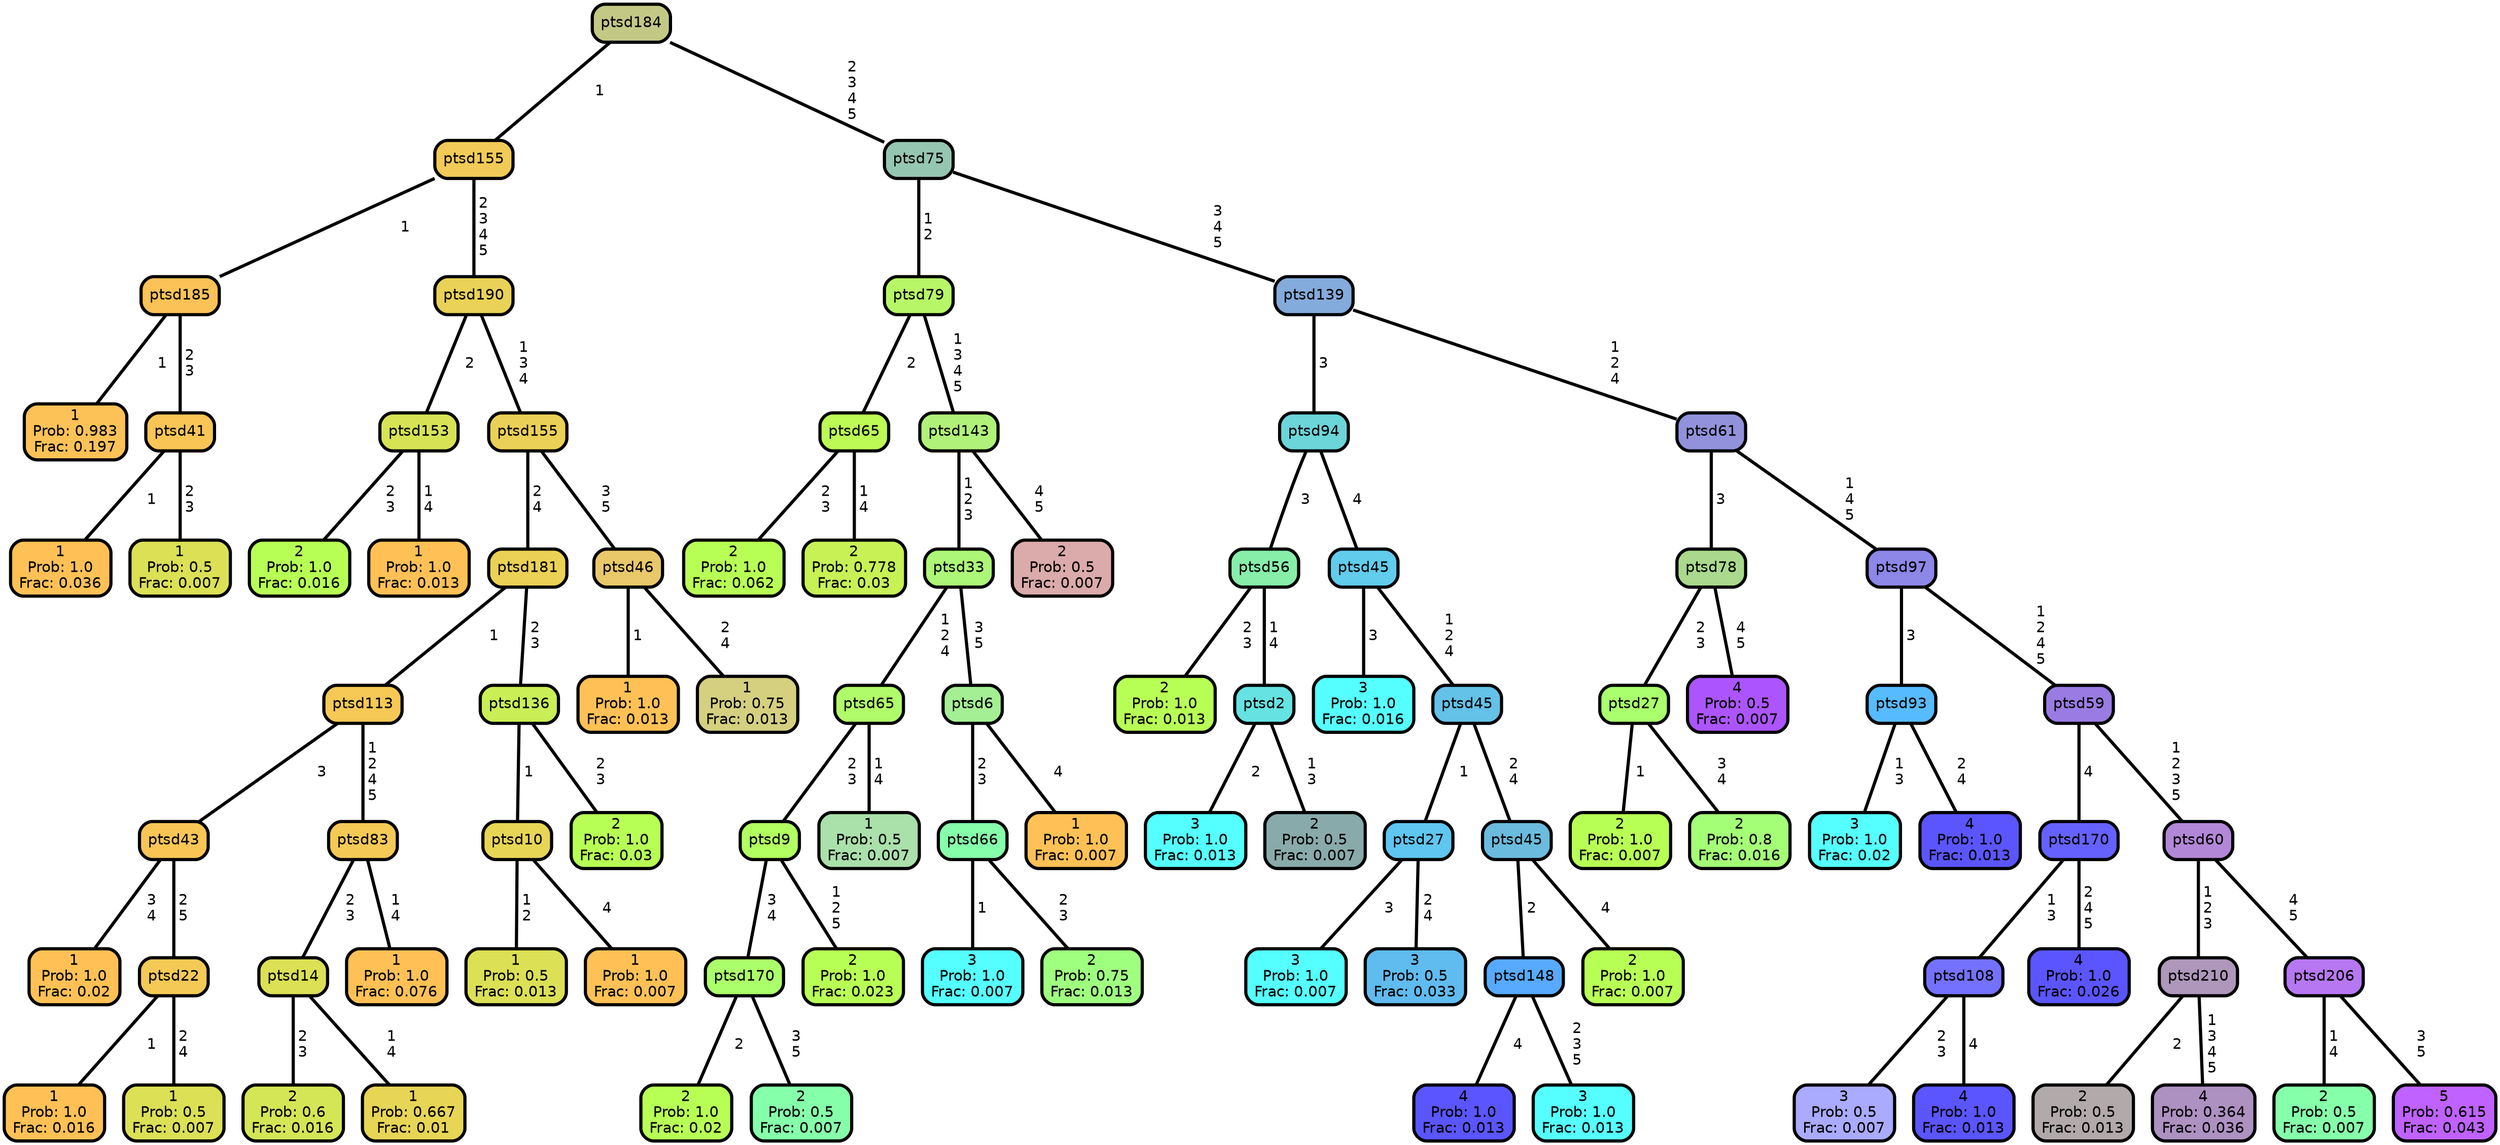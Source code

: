 graph Tree {
node [shape=box, style="filled, rounded",color="black",penwidth="3",fontcolor="black",                 fontname=helvetica] ;
graph [ranksep="0 equally", splines=straight,                 bgcolor=transparent, dpi=200] ;
edge [fontname=helvetica, color=black] ;
0 [label="1
Prob: 0.983
Frac: 0.197", fillcolor="#fcc257"] ;
1 [label="ptsd185", fillcolor="#fbc257"] ;
2 [label="1
Prob: 1.0
Frac: 0.036", fillcolor="#ffc155"] ;
3 [label="ptsd41", fillcolor="#f9c555"] ;
4 [label="1
Prob: 0.5
Frac: 0.007", fillcolor="#dbe055"] ;
5 [label="ptsd155", fillcolor="#f2ca57"] ;
6 [label="2
Prob: 1.0
Frac: 0.016", fillcolor="#b8ff55"] ;
7 [label="ptsd153", fillcolor="#d7e355"] ;
8 [label="1
Prob: 1.0
Frac: 0.013", fillcolor="#ffc155"] ;
9 [label="ptsd190", fillcolor="#e9d257"] ;
10 [label="1
Prob: 1.0
Frac: 0.02", fillcolor="#ffc155"] ;
11 [label="ptsd43", fillcolor="#f9c555"] ;
12 [label="1
Prob: 1.0
Frac: 0.016", fillcolor="#ffc155"] ;
13 [label="ptsd22", fillcolor="#f4c955"] ;
14 [label="1
Prob: 0.5
Frac: 0.007", fillcolor="#dbe055"] ;
15 [label="ptsd113", fillcolor="#f6c855"] ;
16 [label="2
Prob: 0.6
Frac: 0.016", fillcolor="#d4e655"] ;
17 [label="ptsd14", fillcolor="#dbe055"] ;
18 [label="1
Prob: 0.667
Frac: 0.01", fillcolor="#e7d555"] ;
19 [label="ptsd83", fillcolor="#f5c955"] ;
20 [label="1
Prob: 1.0
Frac: 0.076", fillcolor="#ffc155"] ;
21 [label="ptsd181", fillcolor="#ebd155"] ;
22 [label="1
Prob: 0.5
Frac: 0.013", fillcolor="#dbe055"] ;
23 [label="ptsd10", fillcolor="#e7d555"] ;
24 [label="1
Prob: 1.0
Frac: 0.007", fillcolor="#ffc155"] ;
25 [label="ptsd136", fillcolor="#caee55"] ;
26 [label="2
Prob: 1.0
Frac: 0.03", fillcolor="#b8ff55"] ;
27 [label="ptsd155", fillcolor="#ebd057"] ;
28 [label="1
Prob: 1.0
Frac: 0.013", fillcolor="#ffc155"] ;
29 [label="ptsd46", fillcolor="#e9c86a"] ;
30 [label="1
Prob: 0.75
Frac: 0.013", fillcolor="#d4d07f"] ;
31 [label="ptsd184", fillcolor="#c3c885"] ;
32 [label="2
Prob: 1.0
Frac: 0.062", fillcolor="#b8ff55"] ;
33 [label="ptsd65", fillcolor="#bdfa55"] ;
34 [label="2
Prob: 0.778
Frac: 0.03", fillcolor="#c7f155"] ;
35 [label="ptsd79", fillcolor="#b6f667"] ;
36 [label="2
Prob: 1.0
Frac: 0.02", fillcolor="#b8ff55"] ;
37 [label="ptsd170", fillcolor="#abff6a"] ;
38 [label="2
Prob: 0.5
Frac: 0.007", fillcolor="#86ffaa"] ;
39 [label="ptsd9", fillcolor="#b1ff60"] ;
40 [label="2
Prob: 1.0
Frac: 0.023", fillcolor="#b8ff55"] ;
41 [label="ptsd65", fillcolor="#b0fb69"] ;
42 [label="1
Prob: 0.5
Frac: 0.007", fillcolor="#aae0aa"] ;
43 [label="ptsd33", fillcolor="#acf777"] ;
44 [label="3
Prob: 1.0
Frac: 0.007", fillcolor="#55ffff"] ;
45 [label="ptsd66", fillcolor="#86ffaa"] ;
46 [label="2
Prob: 0.75
Frac: 0.013", fillcolor="#9fff7f"] ;
47 [label="ptsd6", fillcolor="#a4ef94"] ;
48 [label="1
Prob: 1.0
Frac: 0.007", fillcolor="#ffc155"] ;
49 [label="ptsd143", fillcolor="#b0f17a"] ;
50 [label="2
Prob: 0.5
Frac: 0.007", fillcolor="#dbaaaa"] ;
51 [label="ptsd75", fillcolor="#95c6b2"] ;
52 [label="2
Prob: 1.0
Frac: 0.013", fillcolor="#b8ff55"] ;
53 [label="ptsd56", fillcolor="#87eeaa"] ;
54 [label="3
Prob: 1.0
Frac: 0.013", fillcolor="#55ffff"] ;
55 [label="ptsd2", fillcolor="#66e2e2"] ;
56 [label="2
Prob: 0.5
Frac: 0.007", fillcolor="#89aaaa"] ;
57 [label="ptsd94", fillcolor="#6bd5da"] ;
58 [label="3
Prob: 1.0
Frac: 0.016", fillcolor="#55ffff"] ;
59 [label="ptsd45", fillcolor="#61ccec"] ;
60 [label="3
Prob: 1.0
Frac: 0.007", fillcolor="#55ffff"] ;
61 [label="ptsd27", fillcolor="#5ec6f0"] ;
62 [label="3
Prob: 0.5
Frac: 0.033", fillcolor="#60bbee"] ;
63 [label="ptsd45", fillcolor="#64c1e7"] ;
64 [label="4
Prob: 1.0
Frac: 0.013", fillcolor="#5a55ff"] ;
65 [label="ptsd148", fillcolor="#57aaff"] ;
66 [label="3
Prob: 1.0
Frac: 0.013", fillcolor="#55ffff"] ;
67 [label="ptsd45", fillcolor="#6abbdd"] ;
68 [label="2
Prob: 1.0
Frac: 0.007", fillcolor="#b8ff55"] ;
69 [label="ptsd139", fillcolor="#83abdb"] ;
70 [label="2
Prob: 1.0
Frac: 0.007", fillcolor="#b8ff55"] ;
71 [label="ptsd27", fillcolor="#a9ff6d"] ;
72 [label="2
Prob: 0.8
Frac: 0.016", fillcolor="#a4ff77"] ;
73 [label="ptsd78", fillcolor="#aad98d"] ;
74 [label="4
Prob: 0.5
Frac: 0.007", fillcolor="#ac55ff"] ;
75 [label="ptsd61", fillcolor="#9192db"] ;
76 [label="3
Prob: 1.0
Frac: 0.02", fillcolor="#55ffff"] ;
77 [label="ptsd93", fillcolor="#57bbff"] ;
78 [label="4
Prob: 1.0
Frac: 0.013", fillcolor="#5a55ff"] ;
79 [label="ptsd97", fillcolor="#8d87e8"] ;
80 [label="3
Prob: 0.5
Frac: 0.007", fillcolor="#aaaaff"] ;
81 [label="ptsd108", fillcolor="#7471ff"] ;
82 [label="4
Prob: 1.0
Frac: 0.013", fillcolor="#5a55ff"] ;
83 [label="ptsd170", fillcolor="#6561ff"] ;
84 [label="4
Prob: 1.0
Frac: 0.026", fillcolor="#5a55ff"] ;
85 [label="ptsd59", fillcolor="#9a7be3"] ;
86 [label="2
Prob: 0.5
Frac: 0.013", fillcolor="#b2aaaa"] ;
87 [label="ptsd210", fillcolor="#ae97bb"] ;
88 [label="4
Prob: 0.364
Frac: 0.036", fillcolor="#ad91c1"] ;
89 [label="ptsd60", fillcolor="#b387d7"] ;
90 [label="2
Prob: 0.5
Frac: 0.007", fillcolor="#86ffaa"] ;
91 [label="ptsd206", fillcolor="#b777f3"] ;
92 [label="5
Prob: 0.615
Frac: 0.043", fillcolor="#bf62ff"] ;
1 -- 0 [label=" 1",penwidth=3] ;
1 -- 3 [label=" 2\n 3",penwidth=3] ;
3 -- 2 [label=" 1",penwidth=3] ;
3 -- 4 [label=" 2\n 3",penwidth=3] ;
5 -- 1 [label=" 1",penwidth=3] ;
5 -- 9 [label=" 2\n 3\n 4\n 5",penwidth=3] ;
7 -- 6 [label=" 2\n 3",penwidth=3] ;
7 -- 8 [label=" 1\n 4",penwidth=3] ;
9 -- 7 [label=" 2",penwidth=3] ;
9 -- 27 [label=" 1\n 3\n 4",penwidth=3] ;
11 -- 10 [label=" 3\n 4",penwidth=3] ;
11 -- 13 [label=" 2\n 5",penwidth=3] ;
13 -- 12 [label=" 1",penwidth=3] ;
13 -- 14 [label=" 2\n 4",penwidth=3] ;
15 -- 11 [label=" 3",penwidth=3] ;
15 -- 19 [label=" 1\n 2\n 4\n 5",penwidth=3] ;
17 -- 16 [label=" 2\n 3",penwidth=3] ;
17 -- 18 [label=" 1\n 4",penwidth=3] ;
19 -- 17 [label=" 2\n 3",penwidth=3] ;
19 -- 20 [label=" 1\n 4",penwidth=3] ;
21 -- 15 [label=" 1",penwidth=3] ;
21 -- 25 [label=" 2\n 3",penwidth=3] ;
23 -- 22 [label=" 1\n 2",penwidth=3] ;
23 -- 24 [label=" 4",penwidth=3] ;
25 -- 23 [label=" 1",penwidth=3] ;
25 -- 26 [label=" 2\n 3",penwidth=3] ;
27 -- 21 [label=" 2\n 4",penwidth=3] ;
27 -- 29 [label=" 3\n 5",penwidth=3] ;
29 -- 28 [label=" 1",penwidth=3] ;
29 -- 30 [label=" 2\n 4",penwidth=3] ;
31 -- 5 [label=" 1",penwidth=3] ;
31 -- 51 [label=" 2\n 3\n 4\n 5",penwidth=3] ;
33 -- 32 [label=" 2\n 3",penwidth=3] ;
33 -- 34 [label=" 1\n 4",penwidth=3] ;
35 -- 33 [label=" 2",penwidth=3] ;
35 -- 49 [label=" 1\n 3\n 4\n 5",penwidth=3] ;
37 -- 36 [label=" 2",penwidth=3] ;
37 -- 38 [label=" 3\n 5",penwidth=3] ;
39 -- 37 [label=" 3\n 4",penwidth=3] ;
39 -- 40 [label=" 1\n 2\n 5",penwidth=3] ;
41 -- 39 [label=" 2\n 3",penwidth=3] ;
41 -- 42 [label=" 1\n 4",penwidth=3] ;
43 -- 41 [label=" 1\n 2\n 4",penwidth=3] ;
43 -- 47 [label=" 3\n 5",penwidth=3] ;
45 -- 44 [label=" 1",penwidth=3] ;
45 -- 46 [label=" 2\n 3",penwidth=3] ;
47 -- 45 [label=" 2\n 3",penwidth=3] ;
47 -- 48 [label=" 4",penwidth=3] ;
49 -- 43 [label=" 1\n 2\n 3",penwidth=3] ;
49 -- 50 [label=" 4\n 5",penwidth=3] ;
51 -- 35 [label=" 1\n 2",penwidth=3] ;
51 -- 69 [label=" 3\n 4\n 5",penwidth=3] ;
53 -- 52 [label=" 2\n 3",penwidth=3] ;
53 -- 55 [label=" 1\n 4",penwidth=3] ;
55 -- 54 [label=" 2",penwidth=3] ;
55 -- 56 [label=" 1\n 3",penwidth=3] ;
57 -- 53 [label=" 3",penwidth=3] ;
57 -- 59 [label=" 4",penwidth=3] ;
59 -- 58 [label=" 3",penwidth=3] ;
59 -- 63 [label=" 1\n 2\n 4",penwidth=3] ;
61 -- 60 [label=" 3",penwidth=3] ;
61 -- 62 [label=" 2\n 4",penwidth=3] ;
63 -- 61 [label=" 1",penwidth=3] ;
63 -- 67 [label=" 2\n 4",penwidth=3] ;
65 -- 64 [label=" 4",penwidth=3] ;
65 -- 66 [label=" 2\n 3\n 5",penwidth=3] ;
67 -- 65 [label=" 2",penwidth=3] ;
67 -- 68 [label=" 4",penwidth=3] ;
69 -- 57 [label=" 3",penwidth=3] ;
69 -- 75 [label=" 1\n 2\n 4",penwidth=3] ;
71 -- 70 [label=" 1",penwidth=3] ;
71 -- 72 [label=" 3\n 4",penwidth=3] ;
73 -- 71 [label=" 2\n 3",penwidth=3] ;
73 -- 74 [label=" 4\n 5",penwidth=3] ;
75 -- 73 [label=" 3",penwidth=3] ;
75 -- 79 [label=" 1\n 4\n 5",penwidth=3] ;
77 -- 76 [label=" 1\n 3",penwidth=3] ;
77 -- 78 [label=" 2\n 4",penwidth=3] ;
79 -- 77 [label=" 3",penwidth=3] ;
79 -- 85 [label=" 1\n 2\n 4\n 5",penwidth=3] ;
81 -- 80 [label=" 2\n 3",penwidth=3] ;
81 -- 82 [label=" 4",penwidth=3] ;
83 -- 81 [label=" 1\n 3",penwidth=3] ;
83 -- 84 [label=" 2\n 4\n 5",penwidth=3] ;
85 -- 83 [label=" 4",penwidth=3] ;
85 -- 89 [label=" 1\n 2\n 3\n 5",penwidth=3] ;
87 -- 86 [label=" 2",penwidth=3] ;
87 -- 88 [label=" 1\n 3\n 4\n 5",penwidth=3] ;
89 -- 87 [label=" 1\n 2\n 3",penwidth=3] ;
89 -- 91 [label=" 4\n 5",penwidth=3] ;
91 -- 90 [label=" 1\n 4",penwidth=3] ;
91 -- 92 [label=" 3\n 5",penwidth=3] ;
{rank = same;}}